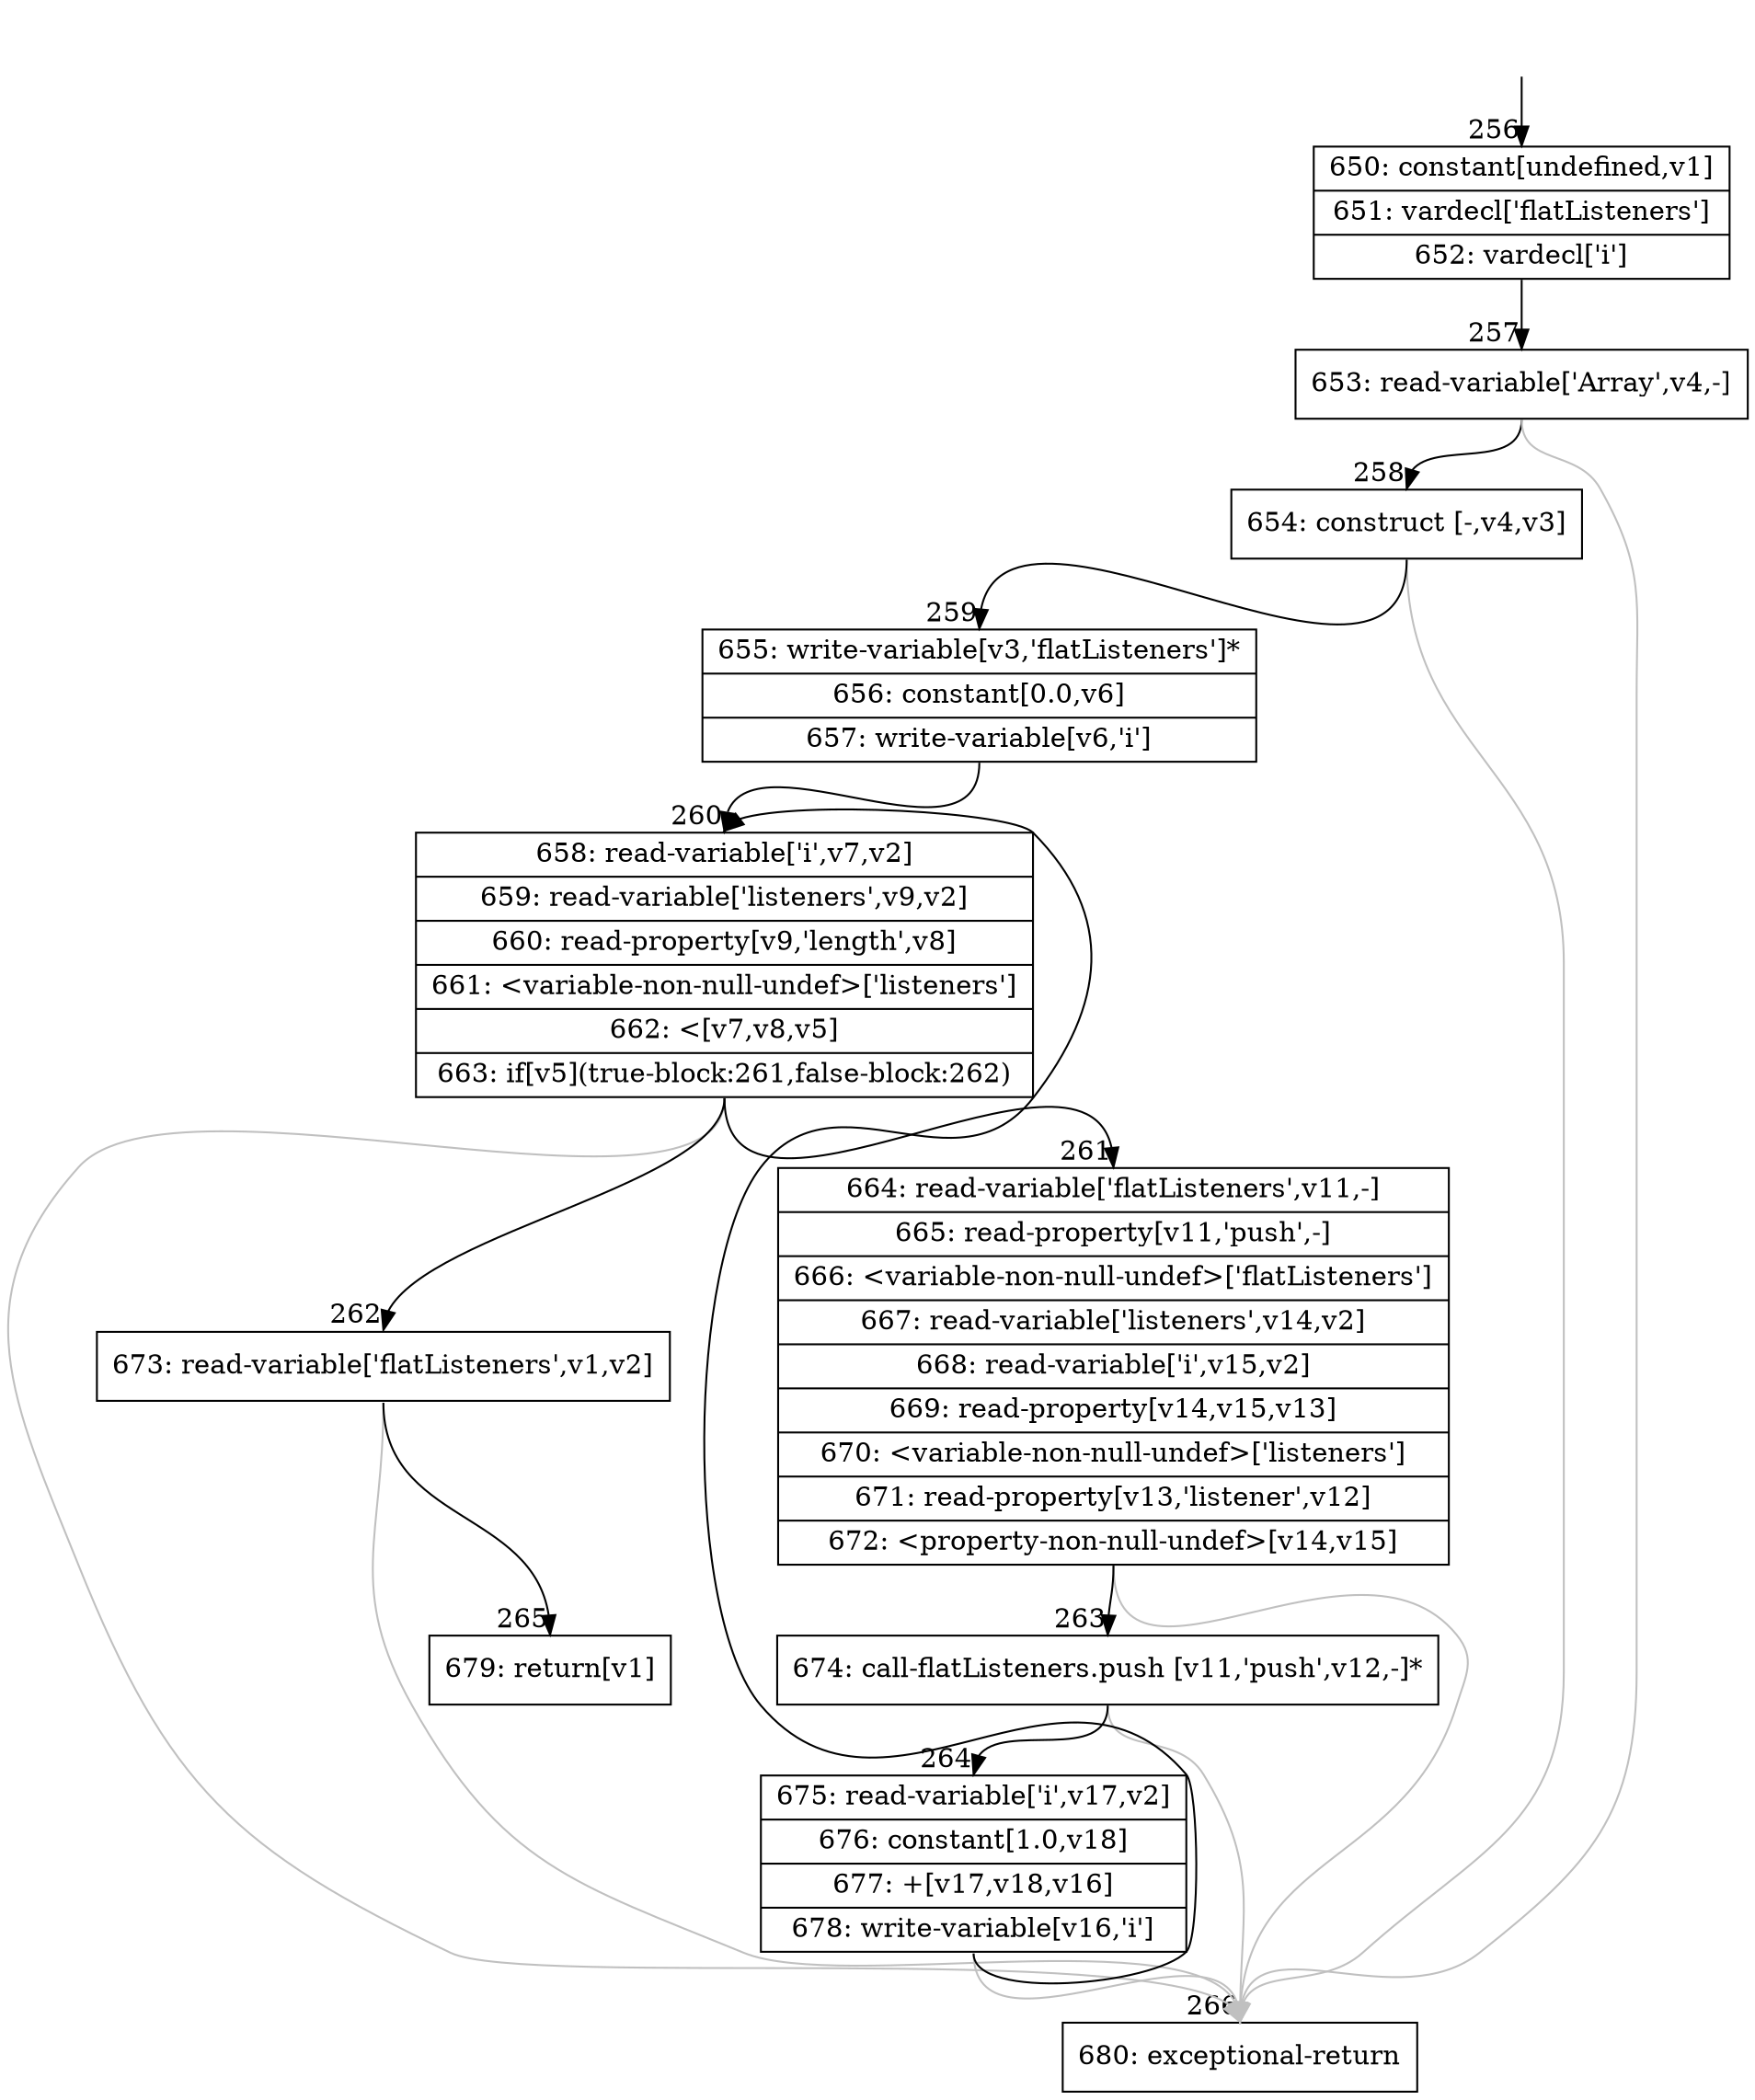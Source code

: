 digraph {
rankdir="TD"
BB_entry27[shape=none,label=""];
BB_entry27 -> BB256 [tailport=s, headport=n, headlabel="    256"]
BB256 [shape=record label="{650: constant[undefined,v1]|651: vardecl['flatListeners']|652: vardecl['i']}" ] 
BB256 -> BB257 [tailport=s, headport=n, headlabel="      257"]
BB257 [shape=record label="{653: read-variable['Array',v4,-]}" ] 
BB257 -> BB258 [tailport=s, headport=n, headlabel="      258"]
BB257 -> BB266 [tailport=s, headport=n, color=gray, headlabel="      266"]
BB258 [shape=record label="{654: construct [-,v4,v3]}" ] 
BB258 -> BB259 [tailport=s, headport=n, headlabel="      259"]
BB258 -> BB266 [tailport=s, headport=n, color=gray]
BB259 [shape=record label="{655: write-variable[v3,'flatListeners']*|656: constant[0.0,v6]|657: write-variable[v6,'i']}" ] 
BB259 -> BB260 [tailport=s, headport=n, headlabel="      260"]
BB260 [shape=record label="{658: read-variable['i',v7,v2]|659: read-variable['listeners',v9,v2]|660: read-property[v9,'length',v8]|661: \<variable-non-null-undef\>['listeners']|662: \<[v7,v8,v5]|663: if[v5](true-block:261,false-block:262)}" ] 
BB260 -> BB261 [tailport=s, headport=n, headlabel="      261"]
BB260 -> BB262 [tailport=s, headport=n, headlabel="      262"]
BB260 -> BB266 [tailport=s, headport=n, color=gray]
BB261 [shape=record label="{664: read-variable['flatListeners',v11,-]|665: read-property[v11,'push',-]|666: \<variable-non-null-undef\>['flatListeners']|667: read-variable['listeners',v14,v2]|668: read-variable['i',v15,v2]|669: read-property[v14,v15,v13]|670: \<variable-non-null-undef\>['listeners']|671: read-property[v13,'listener',v12]|672: \<property-non-null-undef\>[v14,v15]}" ] 
BB261 -> BB263 [tailport=s, headport=n, headlabel="      263"]
BB261 -> BB266 [tailport=s, headport=n, color=gray]
BB262 [shape=record label="{673: read-variable['flatListeners',v1,v2]}" ] 
BB262 -> BB265 [tailport=s, headport=n, headlabel="      265"]
BB262 -> BB266 [tailport=s, headport=n, color=gray]
BB263 [shape=record label="{674: call-flatListeners.push [v11,'push',v12,-]*}" ] 
BB263 -> BB264 [tailport=s, headport=n, headlabel="      264"]
BB263 -> BB266 [tailport=s, headport=n, color=gray]
BB264 [shape=record label="{675: read-variable['i',v17,v2]|676: constant[1.0,v18]|677: +[v17,v18,v16]|678: write-variable[v16,'i']}" ] 
BB264 -> BB260 [tailport=s, headport=n]
BB264 -> BB266 [tailport=s, headport=n, color=gray]
BB265 [shape=record label="{679: return[v1]}" ] 
BB266 [shape=record label="{680: exceptional-return}" ] 
//#$~ 334
}
